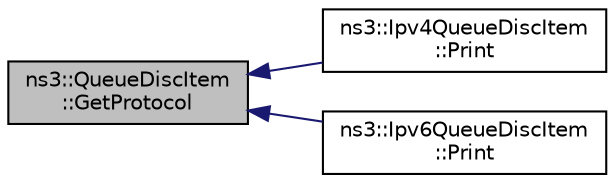 digraph "ns3::QueueDiscItem::GetProtocol"
{
  edge [fontname="Helvetica",fontsize="10",labelfontname="Helvetica",labelfontsize="10"];
  node [fontname="Helvetica",fontsize="10",shape=record];
  rankdir="LR";
  Node1 [label="ns3::QueueDiscItem\l::GetProtocol",height=0.2,width=0.4,color="black", fillcolor="grey75", style="filled", fontcolor="black"];
  Node1 -> Node2 [dir="back",color="midnightblue",fontsize="10",style="solid"];
  Node2 [label="ns3::Ipv4QueueDiscItem\l::Print",height=0.2,width=0.4,color="black", fillcolor="white", style="filled",URL="$dc/d65/classns3_1_1Ipv4QueueDiscItem.html#a5d4a841fa193617619f509330299cf08",tooltip="Print the item contents. "];
  Node1 -> Node3 [dir="back",color="midnightblue",fontsize="10",style="solid"];
  Node3 [label="ns3::Ipv6QueueDiscItem\l::Print",height=0.2,width=0.4,color="black", fillcolor="white", style="filled",URL="$d2/ddc/classns3_1_1Ipv6QueueDiscItem.html#a9b64e99e0437a559771d1e429621d7a0",tooltip="Print the item contents. "];
}
